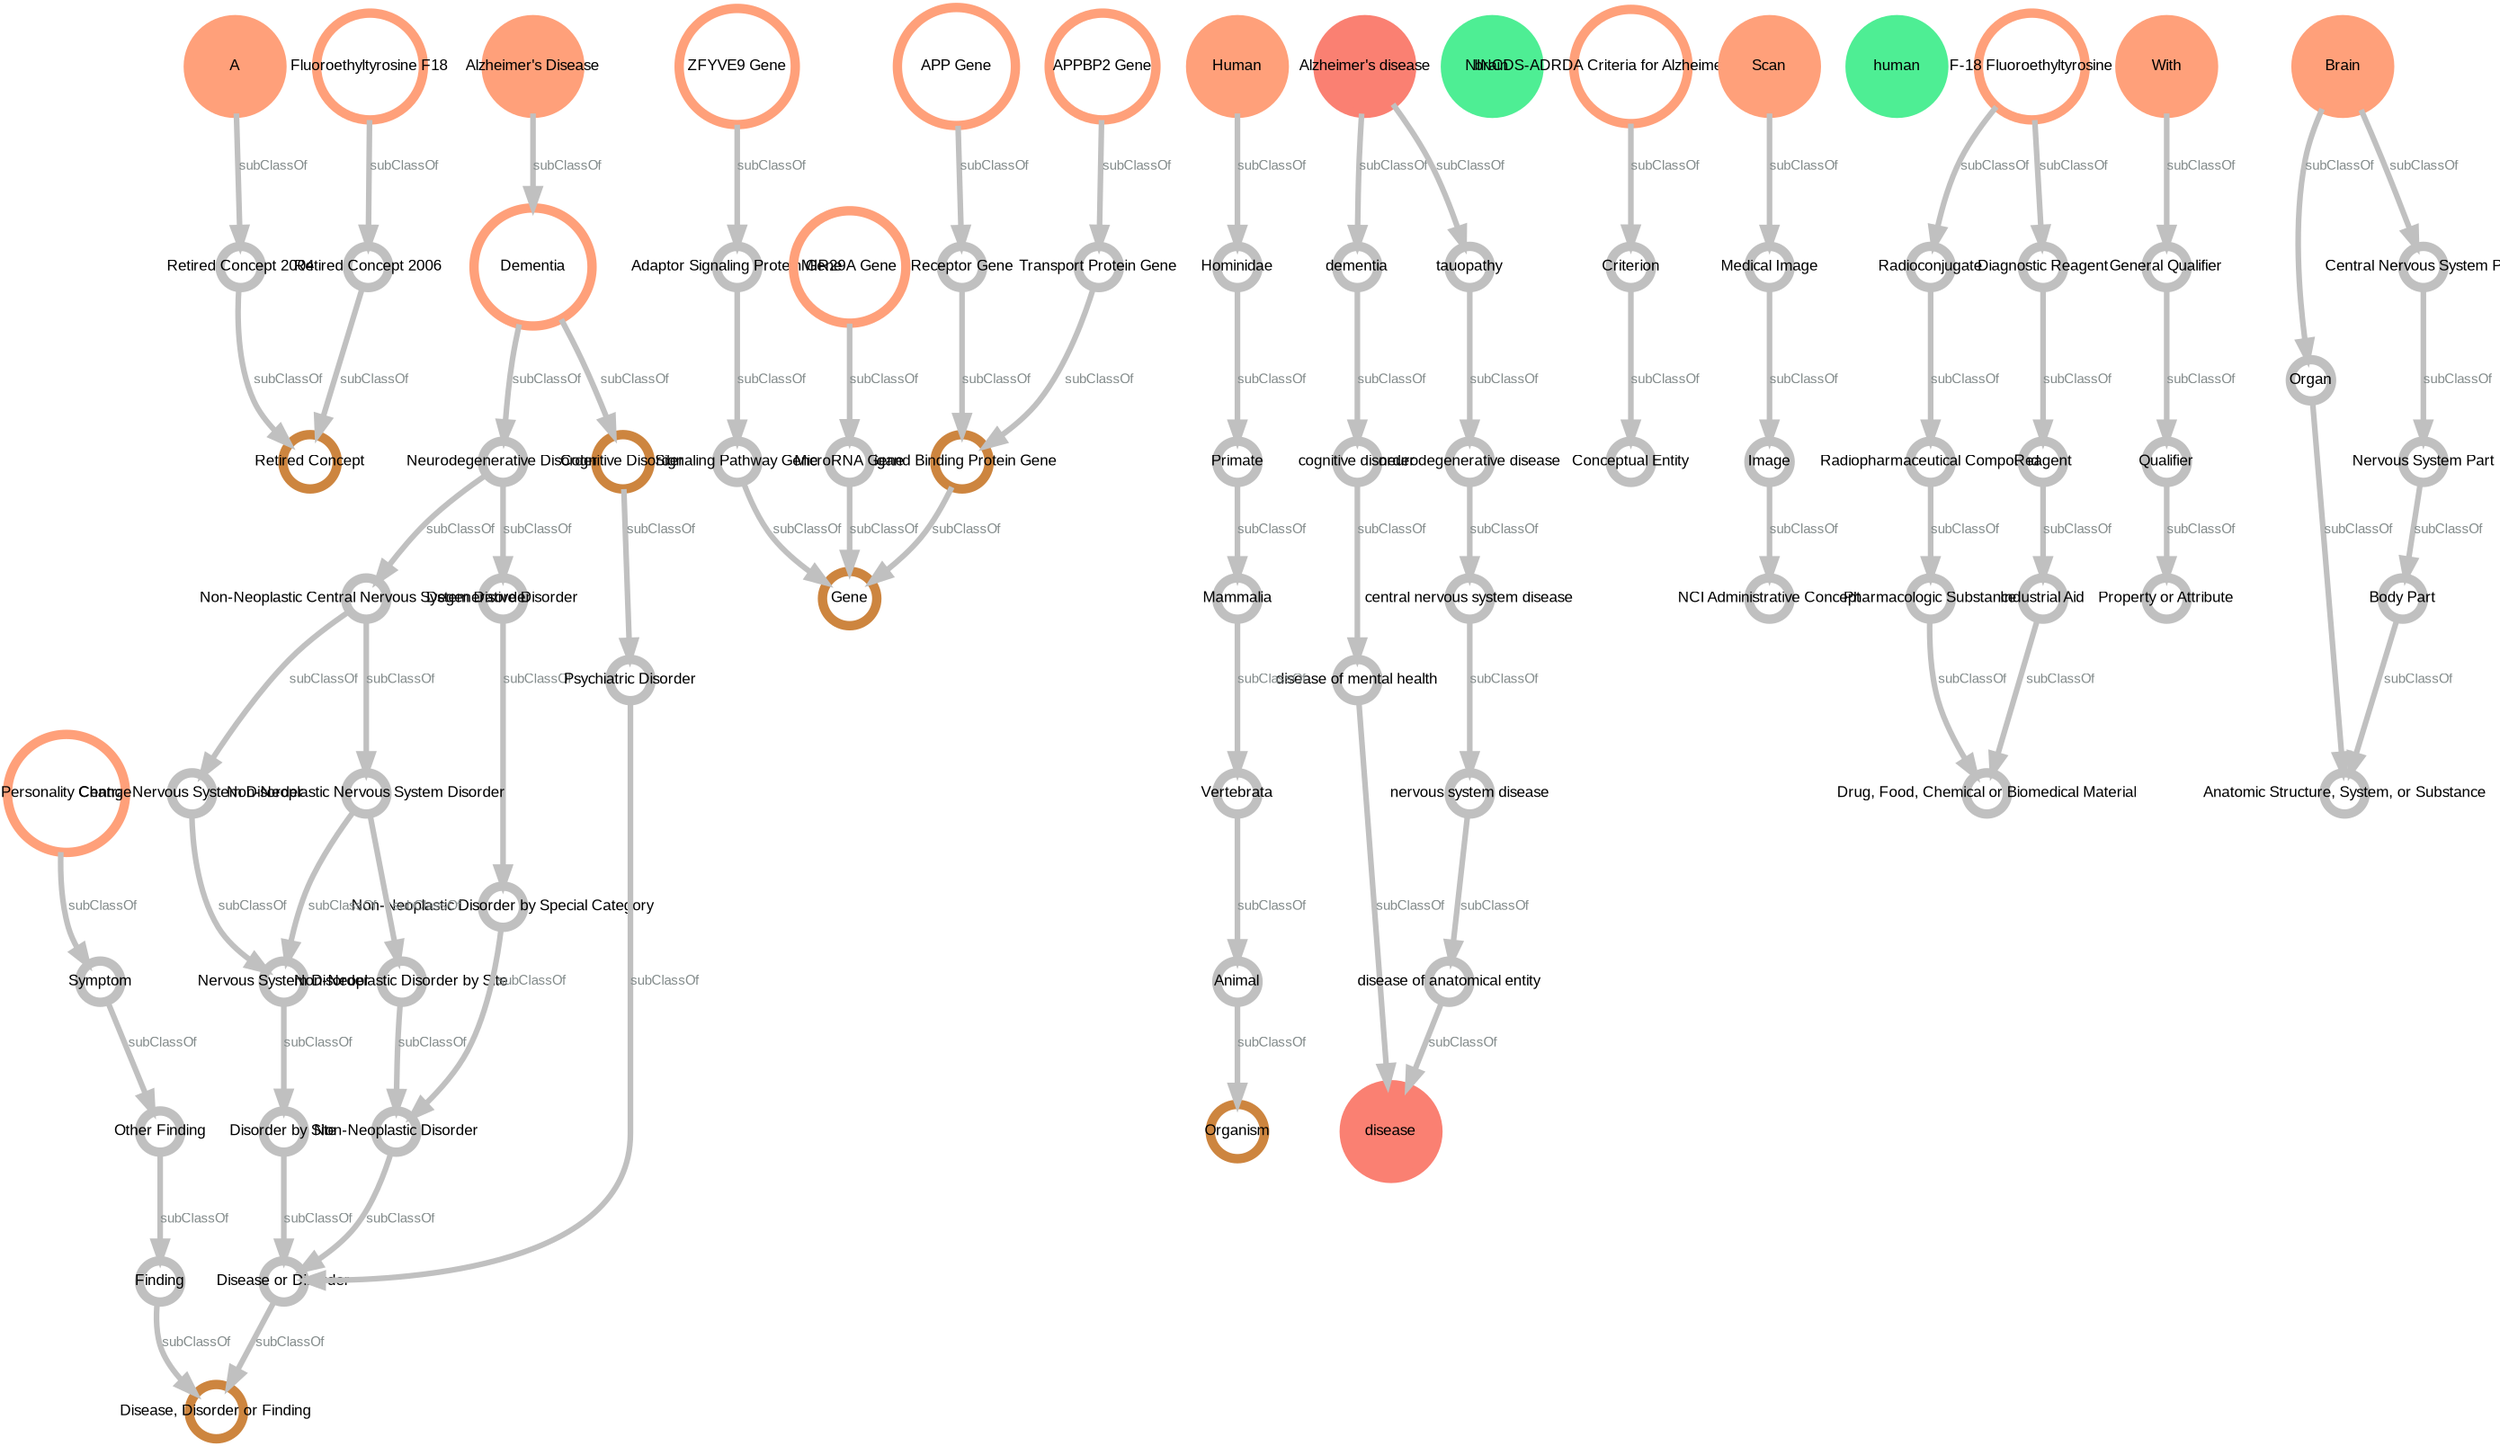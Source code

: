 digraph graphname {
node [fontname=Arial, fontsize=8, fixedsize=true, fontcolor=black, shape=circle, penwidth=5];
edge [color=grey, fontcolor=azure4, fontname=Arial, fontsize=7, penwidth=3];
A [color=lightsalmon, width="0.7", style=filled, height="0.7"];
"Central Nervous System Disorder" [color=grey, width="0.3", height="0.3"];
"Degenerative Disorder" [color=grey, width="0.3", height="0.3"];
"ZFYVE9 Gene" [color=lightsalmon, width="0.867", height="0.867"];
Vertebrata [color=grey, width="0.3", height="0.3"];
"cognitive disorder" [color=grey, width="0.3", height="0.3"];
"Nervous System Disorder" [color=grey, width="0.3", height="0.3"];
"Receptor Gene" [color=grey, width="0.3", height="0.3"];
"MicroRNA Gene" [color=grey, width="0.3", height="0.3"];
"MIR29A Gene" [color=lightsalmon, width="0.829", height="0.829"];
brain [color=seagreen2, width="0.7", style=filled, height="0.7"];
"Adaptor Signaling Protein Gene" [color=grey, width="0.3", height="0.3"];
Criterion [color=grey, width="0.3", height="0.3"];
"NCI Administrative Concept" [color=grey, width="0.3", height="0.3"];
human [color=seagreen2, width="0.7", style=filled, height="0.7"];
"Signaling Pathway Gene" [color=grey, width="0.3", height="0.3"];
"Disorder by Site" [color=grey, width="0.3", height="0.3"];
Finding [color=grey, width="0.3", height="0.3"];
dementia [color=grey, width="0.3", height="0.3"];
"Alzheimer's disease" [color=salmon, width="0.7", style=filled, height="0.7"];
"disease of mental health" [color=grey, width="0.3", height="0.3"];
"Industrial Aid" [color=grey, width="0.3", height="0.3"];
Animal [color=grey, width="0.3", height="0.3"];
"Non-Neoplastic Disorder by Site" [color=grey, width="0.3", height="0.3"];
Qualifier [color=grey, width="0.3", height="0.3"];
"Pharmacologic Substance" [color=grey, width="0.3", height="0.3"];
Symptom [color=grey, width="0.3", height="0.3"];
Radioconjugate [color=grey, width="0.3", height="0.3"];
"Radiopharmaceutical Compound" [color=grey, width="0.3", height="0.3"];
"Disease, Disorder or Finding" [color=peru, width="0.4", height="0.4"];
"Ligand Binding Protein Gene" [color=peru, width="0.4", height="0.4"];
Reagent [color=grey, width="0.3", height="0.3"];
"Anatomic Structure, System, or Substance" [color=grey, width="0.3", height="0.3"];
"Retired Concept" [color=peru, width="0.4", height="0.4"];
"General Qualifier" [color=grey, width="0.3", height="0.3"];
"central nervous system disease" [color=grey, width="0.3", height="0.3"];
"Psychiatric Disorder" [color=grey, width="0.3", height="0.3"];
"APP Gene" [color=lightsalmon, width="0.875", height="0.875"];
"Alzheimer's Disease" [color=lightsalmon, width="0.7", style=filled, height="0.7"];
"Retired Concept 2004" [color=grey, width="0.3", height="0.3"];
"Medical Image" [color=grey, width="0.3", height="0.3"];
"Non-Neoplastic Disorder by Special Category" [color=grey, width="0.3", height="0.3"];
Organ [color=grey, width="0.3", height="0.3"];
Primate [color=grey, width="0.3", height="0.3"];
"nervous system disease" [color=grey, width="0.3", height="0.3"];
"Cognitive Disorder" [color=peru, width="0.4", height="0.4"];
"Property or Attribute" [color=grey, width="0.3", height="0.3"];
"Central Nervous System Part" [color=grey, width="0.3", height="0.3"];
"neurodegenerative disease" [color=grey, width="0.3", height="0.3"];
"Non-Neoplastic Central Nervous System Disorder" [color=grey, width="0.3", height="0.3"];
"Diagnostic Reagent" [color=grey, width="0.3", height="0.3"];
"NINCDS-ADRDA Criteria for Alzheimer's Disease" [color=lightsalmon, width="0.842", height="0.842"];
"Other Finding" [color=grey, width="0.3", height="0.3"];
"Fluoroethyltyrosine F18" [color=lightsalmon, width="0.785", height="0.785"];
Gene [color=peru, width="0.4", height="0.4"];
Organism [color=peru, width="0.4", height="0.4"];
"Non-Neoplastic Nervous System Disorder" [color=grey, width="0.3", height="0.3"];
"Retired Concept 2006" [color=grey, width="0.3", height="0.3"];
"Disease or Disorder" [color=grey, width="0.3", height="0.3"];
"Drug, Food, Chemical or Biomedical Material" [color=grey, width="0.3", height="0.3"];
Scan [color=lightsalmon, width="0.7", style=filled, height="0.7"];
With [color=lightsalmon, width="0.7", style=filled, height="0.7"];
Image [color=grey, width="0.3", height="0.3"];
"Nervous System Part" [color=grey, width="0.3", height="0.3"];
tauopathy [color=grey, width="0.3", height="0.3"];
disease [color=salmon, width="0.7", style=filled, height="0.7"];
"Personality Change" [color=lightsalmon, width="0.871", height="0.871"];
"Transport Protein Gene" [color=grey, width="0.3", height="0.3"];
"Neurodegenerative Disorder" [color=grey, width="0.3", height="0.3"];
Brain [color=lightsalmon, width="0.7", style=filled, height="0.7"];
"Body Part" [color=grey, width="0.3", height="0.3"];
Mammalia [color=grey, width="0.3", height="0.3"];
Human [color=lightsalmon, width="0.7", style=filled, height="0.7"];
"disease of anatomical entity" [color=grey, width="0.3", height="0.3"];
"F-18 Fluoroethyltyrosine" [color=lightsalmon, width="0.785", height="0.785"];
"APPBP2 Gene" [color=lightsalmon, width="0.791", height="0.791"];
"Conceptual Entity" [color=grey, width="0.3", height="0.3"];
Dementia [color=lightsalmon, width="0.874", height="0.874"];
Hominidae [color=grey, width="0.3", height="0.3"];
"Non-Neoplastic Disorder" [color=grey, width="0.3", height="0.3"];
A -> "Retired Concept 2004"  [label=subClassOf];
"Central Nervous System Disorder" -> "Nervous System Disorder"  [label=subClassOf];
"Degenerative Disorder" -> "Non-Neoplastic Disorder by Special Category"  [label=subClassOf];
"ZFYVE9 Gene" -> "Adaptor Signaling Protein Gene"  [label=subClassOf];
Vertebrata -> Animal  [label=subClassOf];
"cognitive disorder" -> "disease of mental health"  [label=subClassOf];
"Nervous System Disorder" -> "Disorder by Site"  [label=subClassOf];
"Receptor Gene" -> "Ligand Binding Protein Gene"  [label=subClassOf];
"MicroRNA Gene" -> Gene  [label=subClassOf];
"MIR29A Gene" -> "MicroRNA Gene"  [label=subClassOf];
"Adaptor Signaling Protein Gene" -> "Signaling Pathway Gene"  [label=subClassOf];
Criterion -> "Conceptual Entity"  [label=subClassOf];
"Signaling Pathway Gene" -> Gene  [label=subClassOf];
"Disorder by Site" -> "Disease or Disorder"  [label=subClassOf];
Finding -> "Disease, Disorder or Finding"  [label=subClassOf];
dementia -> "cognitive disorder"  [label=subClassOf];
"Alzheimer's disease" -> dementia  [label=subClassOf];
"Alzheimer's disease" -> tauopathy  [label=subClassOf];
"disease of mental health" -> disease  [label=subClassOf];
"Industrial Aid" -> "Drug, Food, Chemical or Biomedical Material"  [label=subClassOf];
Animal -> Organism  [label=subClassOf];
"Non-Neoplastic Disorder by Site" -> "Non-Neoplastic Disorder"  [label=subClassOf];
Qualifier -> "Property or Attribute"  [label=subClassOf];
"Pharmacologic Substance" -> "Drug, Food, Chemical or Biomedical Material"  [label=subClassOf];
Symptom -> "Other Finding"  [label=subClassOf];
Radioconjugate -> "Radiopharmaceutical Compound"  [label=subClassOf];
"Radiopharmaceutical Compound" -> "Pharmacologic Substance"  [label=subClassOf];
"Ligand Binding Protein Gene" -> Gene  [label=subClassOf];
Reagent -> "Industrial Aid"  [label=subClassOf];
"General Qualifier" -> Qualifier  [label=subClassOf];
"central nervous system disease" -> "nervous system disease"  [label=subClassOf];
"Psychiatric Disorder" -> "Disease or Disorder"  [label=subClassOf];
"APP Gene" -> "Receptor Gene"  [label=subClassOf];
"Alzheimer's Disease" -> Dementia  [label=subClassOf];
"Retired Concept 2004" -> "Retired Concept"  [label=subClassOf];
"Medical Image" -> Image  [label=subClassOf];
"Non-Neoplastic Disorder by Special Category" -> "Non-Neoplastic Disorder"  [label=subClassOf];
Organ -> "Anatomic Structure, System, or Substance"  [label=subClassOf];
Primate -> Mammalia  [label=subClassOf];
"nervous system disease" -> "disease of anatomical entity"  [label=subClassOf];
"Cognitive Disorder" -> "Psychiatric Disorder"  [label=subClassOf];
"Central Nervous System Part" -> "Nervous System Part"  [label=subClassOf];
"neurodegenerative disease" -> "central nervous system disease"  [label=subClassOf];
"Non-Neoplastic Central Nervous System Disorder" -> "Central Nervous System Disorder"  [label=subClassOf];
"Non-Neoplastic Central Nervous System Disorder" -> "Non-Neoplastic Nervous System Disorder"  [label=subClassOf];
"Diagnostic Reagent" -> Reagent  [label=subClassOf];
"NINCDS-ADRDA Criteria for Alzheimer's Disease" -> Criterion  [label=subClassOf];
"Other Finding" -> Finding  [label=subClassOf];
"Fluoroethyltyrosine F18" -> "Retired Concept 2006"  [label=subClassOf];
"Non-Neoplastic Nervous System Disorder" -> "Nervous System Disorder"  [label=subClassOf];
"Non-Neoplastic Nervous System Disorder" -> "Non-Neoplastic Disorder by Site"  [label=subClassOf];
"Retired Concept 2006" -> "Retired Concept"  [label=subClassOf];
"Disease or Disorder" -> "Disease, Disorder or Finding"  [label=subClassOf];
Scan -> "Medical Image"  [label=subClassOf];
With -> "General Qualifier"  [label=subClassOf];
Image -> "NCI Administrative Concept"  [label=subClassOf];
"Nervous System Part" -> "Body Part"  [label=subClassOf];
tauopathy -> "neurodegenerative disease"  [label=subClassOf];
"Personality Change" -> Symptom  [label=subClassOf];
"Transport Protein Gene" -> "Ligand Binding Protein Gene"  [label=subClassOf];
"Neurodegenerative Disorder" -> "Non-Neoplastic Central Nervous System Disorder"  [label=subClassOf];
"Neurodegenerative Disorder" -> "Degenerative Disorder"  [label=subClassOf];
Brain -> "Central Nervous System Part"  [label=subClassOf];
Brain -> Organ  [label=subClassOf];
"Body Part" -> "Anatomic Structure, System, or Substance"  [label=subClassOf];
Mammalia -> Vertebrata  [label=subClassOf];
Human -> Hominidae  [label=subClassOf];
"disease of anatomical entity" -> disease  [label=subClassOf];
"F-18 Fluoroethyltyrosine" -> "Diagnostic Reagent"  [label=subClassOf];
"F-18 Fluoroethyltyrosine" -> Radioconjugate  [label=subClassOf];
"APPBP2 Gene" -> "Transport Protein Gene"  [label=subClassOf];
Dementia -> "Cognitive Disorder"  [label=subClassOf];
Dementia -> "Neurodegenerative Disorder"  [label=subClassOf];
Hominidae -> Primate  [label=subClassOf];
"Non-Neoplastic Disorder" -> "Disease or Disorder"  [label=subClassOf];
}
